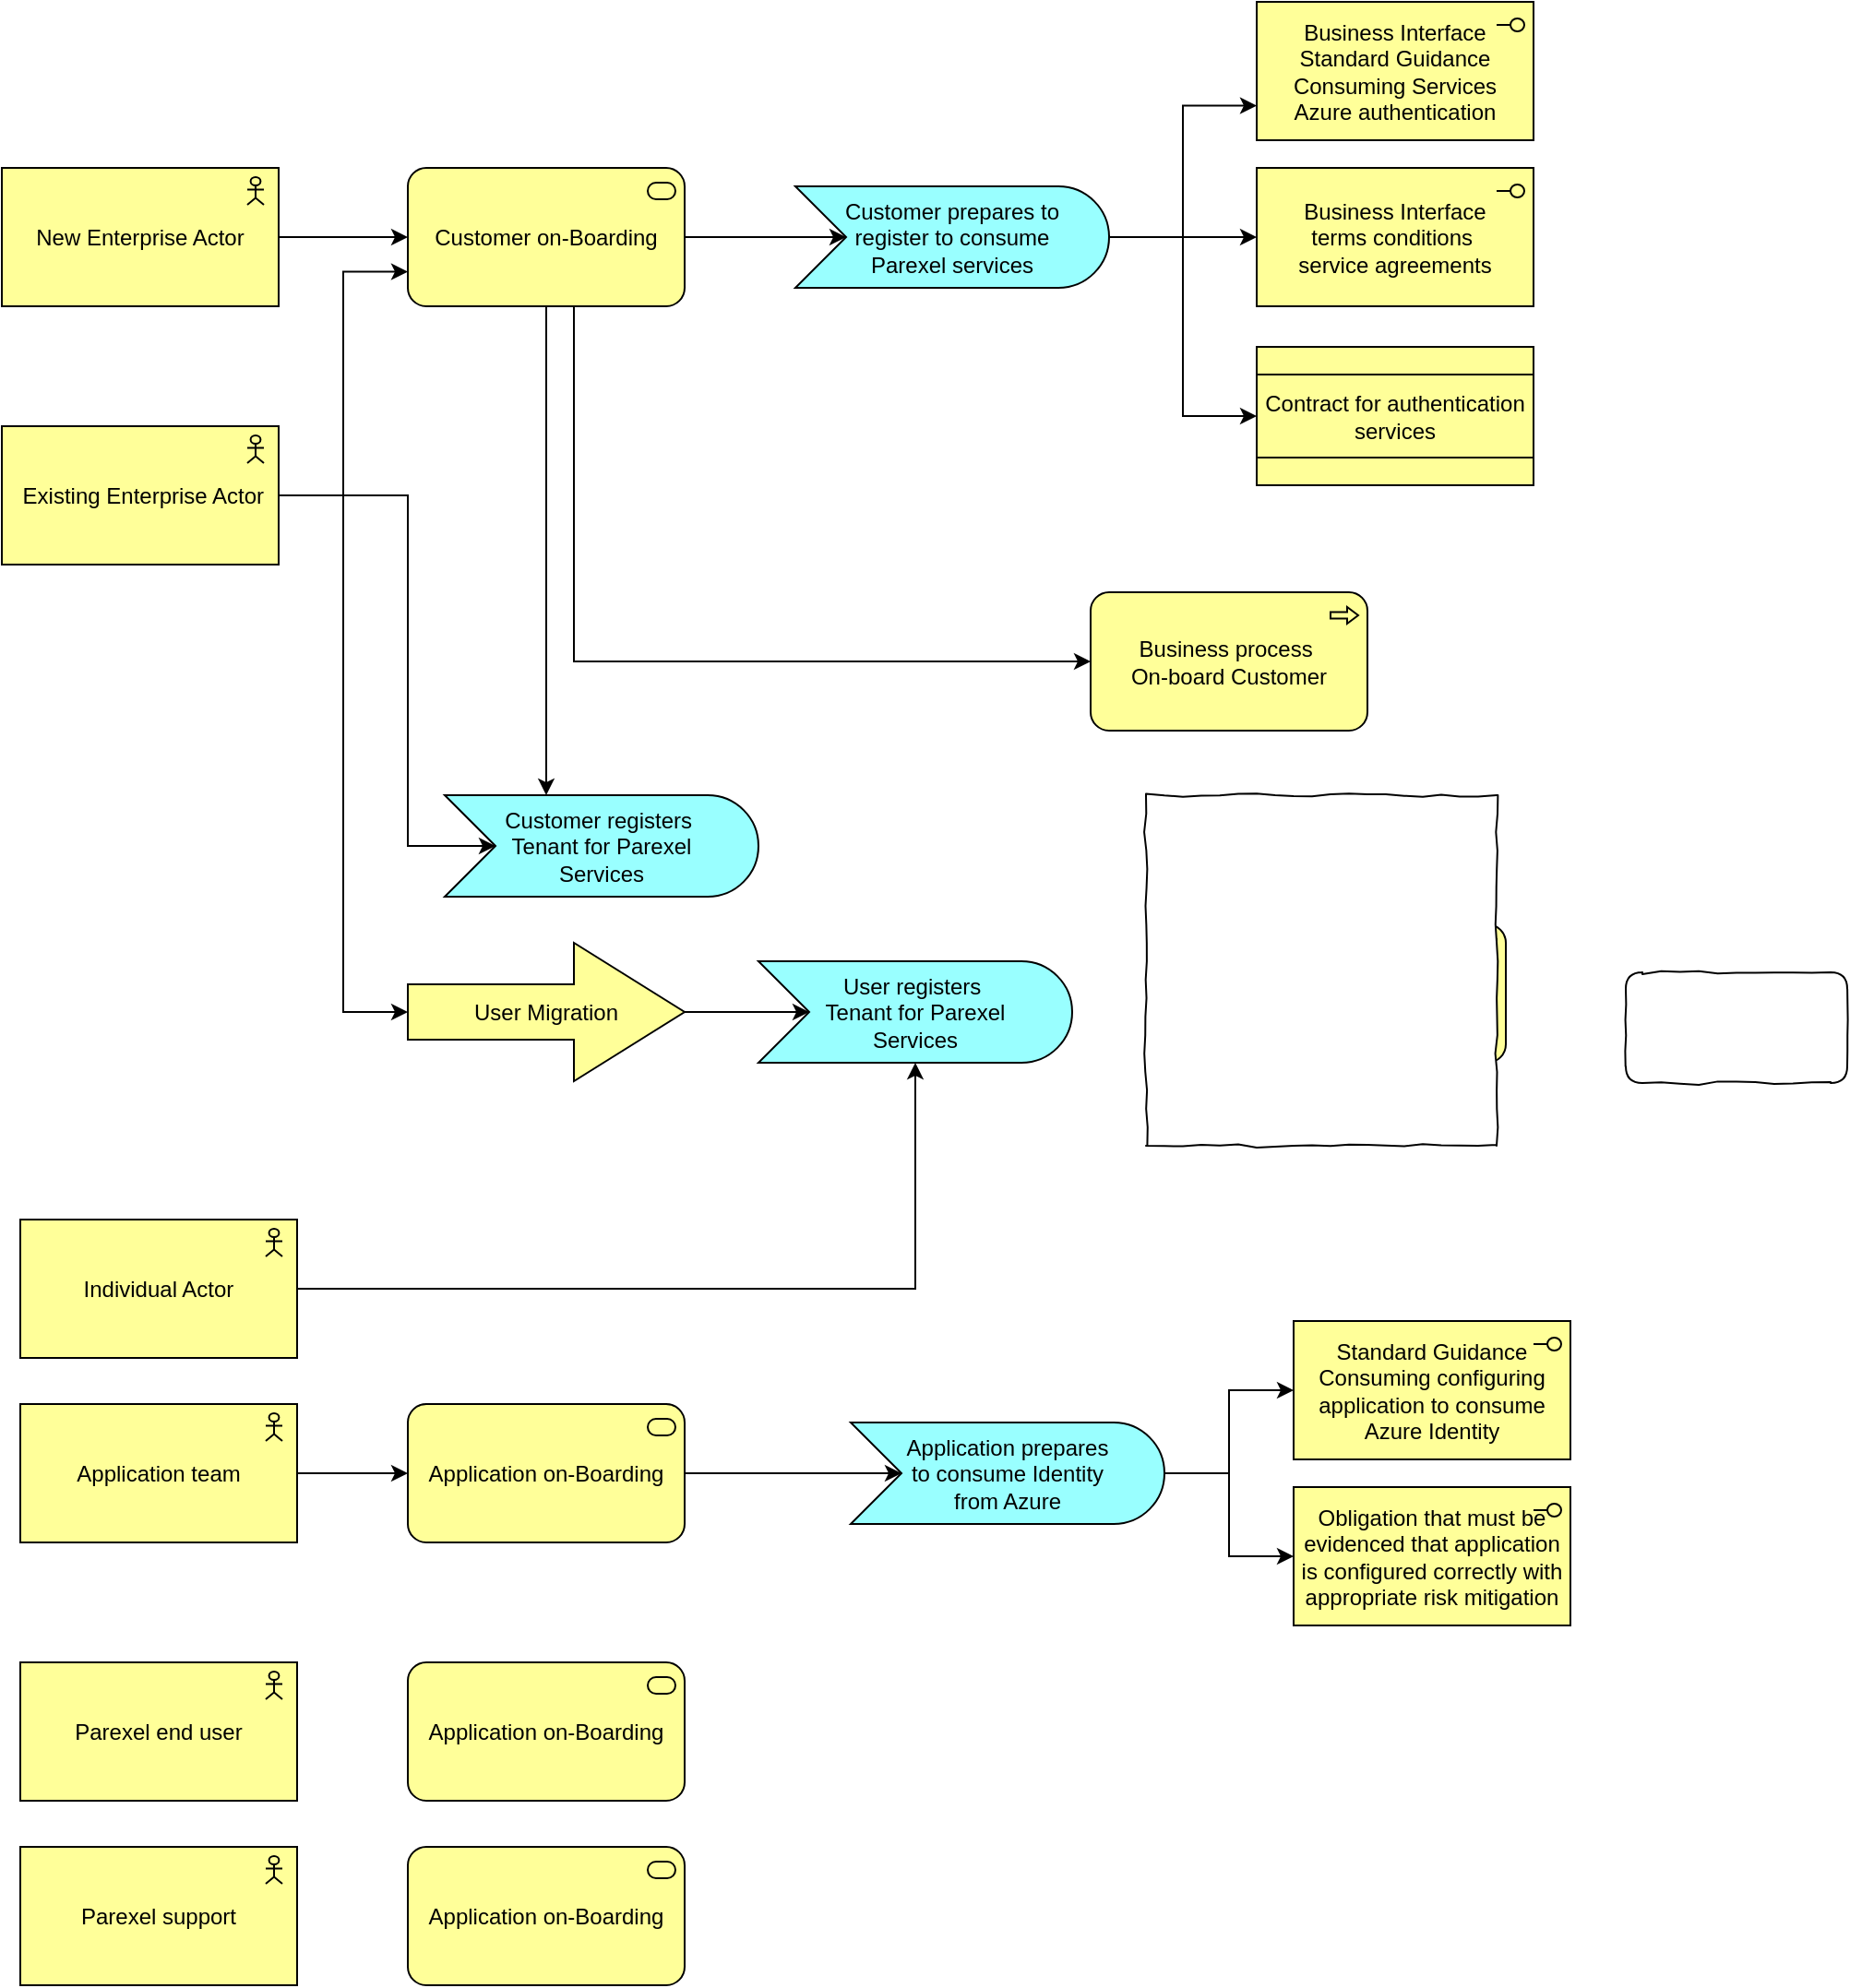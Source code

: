 <mxfile version="12.2.3" type="github" pages="2">
  <diagram name="Page-1" id="58cdce13-f638-feb5-8d6f-7d28b1aa9fa0">
    <mxGraphModel dx="675" dy="418" grid="1" gridSize="10" guides="1" tooltips="1" connect="1" arrows="1" fold="1" page="1" pageScale="1" pageWidth="1100" pageHeight="850" background="#ffffff" math="0" shadow="0">
      <root>
        <mxCell id="0"/>
        <mxCell id="1" parent="0"/>
        <mxCell id="WaT9J8ldT_27_ol-54Zy-13" style="edgeStyle=orthogonalEdgeStyle;rounded=0;orthogonalLoop=1;jettySize=auto;html=1;entryX=0;entryY=0.75;entryDx=0;entryDy=0;entryPerimeter=0;" edge="1" parent="1" source="WaT9J8ldT_27_ol-54Zy-2" target="WaT9J8ldT_27_ol-54Zy-11">
          <mxGeometry relative="1" as="geometry"/>
        </mxCell>
        <mxCell id="WaT9J8ldT_27_ol-54Zy-14" style="edgeStyle=orthogonalEdgeStyle;rounded=0;orthogonalLoop=1;jettySize=auto;html=1;entryX=0;entryY=0.5;entryDx=0;entryDy=0;entryPerimeter=0;" edge="1" parent="1" source="WaT9J8ldT_27_ol-54Zy-2" target="WaT9J8ldT_27_ol-54Zy-12">
          <mxGeometry relative="1" as="geometry"/>
        </mxCell>
        <mxCell id="WaT9J8ldT_27_ol-54Zy-16" style="edgeStyle=orthogonalEdgeStyle;rounded=0;orthogonalLoop=1;jettySize=auto;html=1;entryX=0;entryY=0.5;entryDx=0;entryDy=0;entryPerimeter=0;" edge="1" parent="1" source="WaT9J8ldT_27_ol-54Zy-2" target="WaT9J8ldT_27_ol-54Zy-15">
          <mxGeometry relative="1" as="geometry"/>
        </mxCell>
        <mxCell id="WaT9J8ldT_27_ol-54Zy-2" value="Customer prepares to&lt;br&gt;register to&amp;nbsp;consume&lt;br&gt;Parexel services" style="html=1;outlineConnect=0;whiteSpace=wrap;fillColor=#99ffff;shape=mxgraph.archimate3.event;" vertex="1" parent="1">
          <mxGeometry x="450" y="140" width="170" height="55" as="geometry"/>
        </mxCell>
        <mxCell id="WaT9J8ldT_27_ol-54Zy-9" style="edgeStyle=orthogonalEdgeStyle;rounded=0;orthogonalLoop=1;jettySize=auto;html=1;entryX=0;entryY=0.5;entryDx=0;entryDy=0;entryPerimeter=0;" edge="1" parent="1" source="WaT9J8ldT_27_ol-54Zy-7" target="WaT9J8ldT_27_ol-54Zy-20">
          <mxGeometry relative="1" as="geometry">
            <Array as="points">
              <mxPoint x="220" y="168"/>
              <mxPoint x="220" y="168"/>
            </Array>
          </mxGeometry>
        </mxCell>
        <mxCell id="WaT9J8ldT_27_ol-54Zy-7" value="New Enterprise Actor" style="html=1;outlineConnect=0;whiteSpace=wrap;fillColor=#ffff99;shape=mxgraph.archimate3.application;appType=actor;archiType=square;" vertex="1" parent="1">
          <mxGeometry x="20" y="130" width="150" height="75" as="geometry"/>
        </mxCell>
        <mxCell id="VZ0pMEU6_JE_VZrrwxU3-5" style="edgeStyle=orthogonalEdgeStyle;rounded=0;orthogonalLoop=1;jettySize=auto;html=1;" edge="1" parent="1" source="WaT9J8ldT_27_ol-54Zy-8" target="VZ0pMEU6_JE_VZrrwxU3-3">
          <mxGeometry relative="1" as="geometry"/>
        </mxCell>
        <mxCell id="WaT9J8ldT_27_ol-54Zy-8" value="Individual Actor" style="html=1;outlineConnect=0;whiteSpace=wrap;fillColor=#ffff99;shape=mxgraph.archimate3.application;appType=actor;archiType=square;" vertex="1" parent="1">
          <mxGeometry x="30" y="700" width="150" height="75" as="geometry"/>
        </mxCell>
        <mxCell id="WaT9J8ldT_27_ol-54Zy-11" value="Business Interface&lt;br&gt;Standard Guidance&lt;br&gt;Consuming Services&lt;br&gt;Azure authentication" style="html=1;outlineConnect=0;whiteSpace=wrap;fillColor=#ffff99;shape=mxgraph.archimate3.application;appType=interface;archiType=square;" vertex="1" parent="1">
          <mxGeometry x="700" y="40" width="150" height="75" as="geometry"/>
        </mxCell>
        <mxCell id="WaT9J8ldT_27_ol-54Zy-12" value="Business Interface&lt;br&gt;terms conditions&amp;nbsp;&lt;br&gt;service agreements" style="html=1;outlineConnect=0;whiteSpace=wrap;fillColor=#ffff99;shape=mxgraph.archimate3.application;appType=interface;archiType=square;" vertex="1" parent="1">
          <mxGeometry x="700" y="130" width="150" height="75" as="geometry"/>
        </mxCell>
        <mxCell id="WaT9J8ldT_27_ol-54Zy-15" value="Contract for authentication services" style="html=1;outlineConnect=0;whiteSpace=wrap;fillColor=#ffff99;shape=mxgraph.archimate3.contract;" vertex="1" parent="1">
          <mxGeometry x="700" y="227" width="150" height="75" as="geometry"/>
        </mxCell>
        <mxCell id="WaT9J8ldT_27_ol-54Zy-17" value="Customer registers&amp;nbsp;&lt;br&gt;Tenant for Parexel&lt;br&gt;Services" style="html=1;outlineConnect=0;whiteSpace=wrap;fillColor=#99ffff;shape=mxgraph.archimate3.event;" vertex="1" parent="1">
          <mxGeometry x="260" y="470" width="170" height="55" as="geometry"/>
        </mxCell>
        <mxCell id="WaT9J8ldT_27_ol-54Zy-27" style="edgeStyle=orthogonalEdgeStyle;rounded=0;orthogonalLoop=1;jettySize=auto;html=1;entryX=0;entryY=0;entryDx=27.5;entryDy=27.5;entryPerimeter=0;" edge="1" parent="1" source="WaT9J8ldT_27_ol-54Zy-20" target="WaT9J8ldT_27_ol-54Zy-2">
          <mxGeometry relative="1" as="geometry"/>
        </mxCell>
        <mxCell id="WaT9J8ldT_27_ol-54Zy-30" style="edgeStyle=orthogonalEdgeStyle;rounded=0;orthogonalLoop=1;jettySize=auto;html=1;entryX=0;entryY=0.5;entryDx=0;entryDy=0;entryPerimeter=0;" edge="1" parent="1" source="WaT9J8ldT_27_ol-54Zy-20" target="WaT9J8ldT_27_ol-54Zy-28">
          <mxGeometry relative="1" as="geometry">
            <Array as="points">
              <mxPoint x="330" y="398"/>
            </Array>
          </mxGeometry>
        </mxCell>
        <mxCell id="hE2dEJookT6RvtVeQYs--1" style="edgeStyle=orthogonalEdgeStyle;rounded=0;orthogonalLoop=1;jettySize=auto;html=1;" edge="1" parent="1" source="WaT9J8ldT_27_ol-54Zy-20" target="WaT9J8ldT_27_ol-54Zy-17">
          <mxGeometry relative="1" as="geometry">
            <mxPoint x="300" y="370" as="targetPoint"/>
            <Array as="points">
              <mxPoint x="315" y="370"/>
              <mxPoint x="315" y="370"/>
            </Array>
          </mxGeometry>
        </mxCell>
        <mxCell id="WaT9J8ldT_27_ol-54Zy-20" value="Customer on-Boarding" style="html=1;outlineConnect=0;whiteSpace=wrap;fillColor=#ffff99;shape=mxgraph.archimate3.application;appType=serv;archiType=rounded;" vertex="1" parent="1">
          <mxGeometry x="240" y="130" width="150" height="75" as="geometry"/>
        </mxCell>
        <mxCell id="WaT9J8ldT_27_ol-54Zy-21" value="Parexel end user" style="html=1;outlineConnect=0;whiteSpace=wrap;fillColor=#ffff99;shape=mxgraph.archimate3.application;appType=actor;archiType=square;" vertex="1" parent="1">
          <mxGeometry x="30" y="940" width="150" height="75" as="geometry"/>
        </mxCell>
        <mxCell id="WaT9J8ldT_27_ol-54Zy-22" value="Parexel support" style="html=1;outlineConnect=0;whiteSpace=wrap;fillColor=#ffff99;shape=mxgraph.archimate3.application;appType=actor;archiType=square;" vertex="1" parent="1">
          <mxGeometry x="30" y="1040" width="150" height="75" as="geometry"/>
        </mxCell>
        <mxCell id="VZ0pMEU6_JE_VZrrwxU3-8" style="edgeStyle=orthogonalEdgeStyle;rounded=0;orthogonalLoop=1;jettySize=auto;html=1;exitX=1;exitY=0.5;exitDx=0;exitDy=0;exitPerimeter=0;entryX=0;entryY=0.5;entryDx=0;entryDy=0;entryPerimeter=0;" edge="1" parent="1" source="WaT9J8ldT_27_ol-54Zy-23" target="WaT9J8ldT_27_ol-54Zy-24">
          <mxGeometry relative="1" as="geometry"/>
        </mxCell>
        <mxCell id="WaT9J8ldT_27_ol-54Zy-23" value="Application team" style="html=1;outlineConnect=0;whiteSpace=wrap;fillColor=#ffff99;shape=mxgraph.archimate3.application;appType=actor;archiType=square;" vertex="1" parent="1">
          <mxGeometry x="30" y="800" width="150" height="75" as="geometry"/>
        </mxCell>
        <mxCell id="VZ0pMEU6_JE_VZrrwxU3-9" style="edgeStyle=orthogonalEdgeStyle;rounded=0;orthogonalLoop=1;jettySize=auto;html=1;exitX=1;exitY=0.5;exitDx=0;exitDy=0;exitPerimeter=0;entryX=0;entryY=0;entryDx=27.5;entryDy=27.5;entryPerimeter=0;" edge="1" parent="1" source="WaT9J8ldT_27_ol-54Zy-24" target="VZ0pMEU6_JE_VZrrwxU3-7">
          <mxGeometry relative="1" as="geometry"/>
        </mxCell>
        <mxCell id="WaT9J8ldT_27_ol-54Zy-24" value="Application on-Boarding" style="html=1;outlineConnect=0;whiteSpace=wrap;fillColor=#ffff99;shape=mxgraph.archimate3.application;appType=serv;archiType=rounded;" vertex="1" parent="1">
          <mxGeometry x="240" y="800" width="150" height="75" as="geometry"/>
        </mxCell>
        <mxCell id="WaT9J8ldT_27_ol-54Zy-25" value="Application on-Boarding" style="html=1;outlineConnect=0;whiteSpace=wrap;fillColor=#ffff99;shape=mxgraph.archimate3.application;appType=serv;archiType=rounded;" vertex="1" parent="1">
          <mxGeometry x="240" y="1040" width="150" height="75" as="geometry"/>
        </mxCell>
        <mxCell id="WaT9J8ldT_27_ol-54Zy-26" value="Application on-Boarding" style="html=1;outlineConnect=0;whiteSpace=wrap;fillColor=#ffff99;shape=mxgraph.archimate3.application;appType=serv;archiType=rounded;" vertex="1" parent="1">
          <mxGeometry x="240" y="940" width="150" height="75" as="geometry"/>
        </mxCell>
        <mxCell id="WaT9J8ldT_27_ol-54Zy-28" value="Business process&amp;nbsp;&lt;br&gt;On-board Customer" style="html=1;outlineConnect=0;whiteSpace=wrap;fillColor=#ffff99;shape=mxgraph.archimate3.application;appType=proc;archiType=rounded;" vertex="1" parent="1">
          <mxGeometry x="610" y="360" width="150" height="75" as="geometry"/>
        </mxCell>
        <mxCell id="hE2dEJookT6RvtVeQYs--3" style="edgeStyle=orthogonalEdgeStyle;rounded=0;orthogonalLoop=1;jettySize=auto;html=1;entryX=0;entryY=0.75;entryDx=0;entryDy=0;entryPerimeter=0;" edge="1" parent="1" source="hE2dEJookT6RvtVeQYs--2" target="WaT9J8ldT_27_ol-54Zy-20">
          <mxGeometry relative="1" as="geometry"/>
        </mxCell>
        <mxCell id="VZ0pMEU6_JE_VZrrwxU3-2" style="edgeStyle=orthogonalEdgeStyle;rounded=0;orthogonalLoop=1;jettySize=auto;html=1;exitX=1;exitY=0.5;exitDx=0;exitDy=0;exitPerimeter=0;entryX=0;entryY=0.5;entryDx=0;entryDy=0;entryPerimeter=0;" edge="1" parent="1" source="hE2dEJookT6RvtVeQYs--2" target="VZ0pMEU6_JE_VZrrwxU3-1">
          <mxGeometry relative="1" as="geometry"/>
        </mxCell>
        <mxCell id="VZ0pMEU6_JE_VZrrwxU3-4" style="edgeStyle=orthogonalEdgeStyle;rounded=0;orthogonalLoop=1;jettySize=auto;html=1;entryX=0;entryY=0;entryDx=27.5;entryDy=27.5;entryPerimeter=0;" edge="1" parent="1" source="hE2dEJookT6RvtVeQYs--2" target="WaT9J8ldT_27_ol-54Zy-17">
          <mxGeometry relative="1" as="geometry">
            <Array as="points">
              <mxPoint x="240" y="308"/>
              <mxPoint x="240" y="498"/>
            </Array>
          </mxGeometry>
        </mxCell>
        <mxCell id="hE2dEJookT6RvtVeQYs--2" value="&amp;nbsp;Existing Enterprise Actor" style="html=1;outlineConnect=0;whiteSpace=wrap;fillColor=#ffff99;shape=mxgraph.archimate3.application;appType=actor;archiType=square;" vertex="1" parent="1">
          <mxGeometry x="20" y="270" width="150" height="75" as="geometry"/>
        </mxCell>
        <mxCell id="VZ0pMEU6_JE_VZrrwxU3-6" style="edgeStyle=orthogonalEdgeStyle;rounded=0;orthogonalLoop=1;jettySize=auto;html=1;entryX=0;entryY=0;entryDx=27.5;entryDy=27.5;entryPerimeter=0;" edge="1" parent="1" source="VZ0pMEU6_JE_VZrrwxU3-1" target="VZ0pMEU6_JE_VZrrwxU3-3">
          <mxGeometry relative="1" as="geometry"/>
        </mxCell>
        <mxCell id="VZ0pMEU6_JE_VZrrwxU3-1" value="User Migration" style="html=1;outlineConnect=0;whiteSpace=wrap;fillColor=#ffff99;shape=mxgraph.archimate3.process;" vertex="1" parent="1">
          <mxGeometry x="240" y="550" width="150" height="75" as="geometry"/>
        </mxCell>
        <mxCell id="VZ0pMEU6_JE_VZrrwxU3-3" value="User registers&amp;nbsp;&lt;br&gt;Tenant for Parexel&lt;br&gt;Services" style="html=1;outlineConnect=0;whiteSpace=wrap;fillColor=#99ffff;shape=mxgraph.archimate3.event;" vertex="1" parent="1">
          <mxGeometry x="430" y="560" width="170" height="55" as="geometry"/>
        </mxCell>
        <mxCell id="VZ0pMEU6_JE_VZrrwxU3-12" style="edgeStyle=orthogonalEdgeStyle;rounded=0;orthogonalLoop=1;jettySize=auto;html=1;exitX=1;exitY=0.5;exitDx=0;exitDy=0;exitPerimeter=0;entryX=0;entryY=0.5;entryDx=0;entryDy=0;entryPerimeter=0;" edge="1" parent="1" source="VZ0pMEU6_JE_VZrrwxU3-7" target="VZ0pMEU6_JE_VZrrwxU3-10">
          <mxGeometry relative="1" as="geometry"/>
        </mxCell>
        <mxCell id="VZ0pMEU6_JE_VZrrwxU3-13" style="edgeStyle=orthogonalEdgeStyle;rounded=0;orthogonalLoop=1;jettySize=auto;html=1;entryX=0;entryY=0.5;entryDx=0;entryDy=0;entryPerimeter=0;" edge="1" parent="1" source="VZ0pMEU6_JE_VZrrwxU3-7" target="VZ0pMEU6_JE_VZrrwxU3-11">
          <mxGeometry relative="1" as="geometry"/>
        </mxCell>
        <mxCell id="VZ0pMEU6_JE_VZrrwxU3-7" value="Application prepares&lt;br&gt;to consume Identity&lt;br&gt;from Azure" style="html=1;outlineConnect=0;whiteSpace=wrap;fillColor=#99ffff;shape=mxgraph.archimate3.event;" vertex="1" parent="1">
          <mxGeometry x="480" y="810" width="170" height="55" as="geometry"/>
        </mxCell>
        <mxCell id="VZ0pMEU6_JE_VZrrwxU3-10" value="Standard Guidance&lt;br&gt;Consuming configuring application to consume Azure Identity" style="html=1;outlineConnect=0;whiteSpace=wrap;fillColor=#ffff99;shape=mxgraph.archimate3.application;appType=interface;archiType=square;" vertex="1" parent="1">
          <mxGeometry x="720" y="755" width="150" height="75" as="geometry"/>
        </mxCell>
        <mxCell id="VZ0pMEU6_JE_VZrrwxU3-11" value="Obligation that must be evidenced that application is configured correctly with appropriate risk mitigation" style="html=1;outlineConnect=0;whiteSpace=wrap;fillColor=#ffff99;shape=mxgraph.archimate3.application;appType=interface;archiType=square;" vertex="1" parent="1">
          <mxGeometry x="720" y="845" width="150" height="75" as="geometry"/>
        </mxCell>
        <mxCell id="VZ0pMEU6_JE_VZrrwxU3-16" value="Know your customer" style="html=1;outlineConnect=0;whiteSpace=wrap;fillColor=#ffff99;shape=mxgraph.archimate3.application;appType=func;archiType=rounded;" vertex="1" parent="1">
          <mxGeometry x="685" y="540" width="150" height="75" as="geometry"/>
        </mxCell>
        <mxCell id="VZ0pMEU6_JE_VZrrwxU3-18" value="" style="whiteSpace=wrap;html=1;aspect=fixed;comic=1;" vertex="1" parent="1">
          <mxGeometry x="640" y="470" width="190" height="190" as="geometry"/>
        </mxCell>
        <mxCell id="VZ0pMEU6_JE_VZrrwxU3-19" value="" style="rounded=1;whiteSpace=wrap;html=1;comic=1;" vertex="1" parent="1">
          <mxGeometry x="900" y="566" width="120" height="60" as="geometry"/>
        </mxCell>
      </root>
    </mxGraphModel>
  </diagram>
  <diagram id="n3km2oWGpMRYiT3DSOKO" name="Page-2">
    <mxGraphModel dx="1422" dy="732" grid="1" gridSize="10" guides="1" tooltips="1" connect="1" arrows="1" fold="1" page="1" pageScale="1" pageWidth="850" pageHeight="1100" math="0" shadow="0">
      <root>
        <mxCell id="VbwPId7YwTwKUUCDy0Y9-0"/>
        <mxCell id="VbwPId7YwTwKUUCDy0Y9-1" parent="VbwPId7YwTwKUUCDy0Y9-0"/>
        <mxCell id="VbwPId7YwTwKUUCDy0Y9-2" value="Business Actor" style="html=1;outlineConnect=0;whiteSpace=wrap;fillColor=#ffff99;shape=mxgraph.archimate3.application;appType=actor;archiType=square;" vertex="1" parent="VbwPId7YwTwKUUCDy0Y9-1">
          <mxGeometry x="50" y="50" width="150" height="75" as="geometry"/>
        </mxCell>
        <mxCell id="VbwPId7YwTwKUUCDy0Y9-3" value="Actor" style="html=1;outlineConnect=0;whiteSpace=wrap;fillColor=#ffff99;verticalLabelPosition=bottom;verticalAlign=top;align=center;shape=mxgraph.archimate3.actor;" vertex="1" parent="VbwPId7YwTwKUUCDy0Y9-1">
          <mxGeometry x="50" y="150" width="50" height="95" as="geometry"/>
        </mxCell>
        <mxCell id="VbwPId7YwTwKUUCDy0Y9-4" value="Business Role" style="html=1;outlineConnect=0;whiteSpace=wrap;fillColor=#ffff99;shape=mxgraph.archimate3.application;appType=role;archiType=square;" vertex="1" parent="VbwPId7YwTwKUUCDy0Y9-1">
          <mxGeometry x="50" y="290" width="150" height="75" as="geometry"/>
        </mxCell>
        <mxCell id="VbwPId7YwTwKUUCDy0Y9-5" value="Role&amp;nbsp; &amp;nbsp; &amp;nbsp;&amp;nbsp;" style="html=1;outlineConnect=0;whiteSpace=wrap;fillColor=#ffff99;shape=mxgraph.archimate3.role;" vertex="1" parent="VbwPId7YwTwKUUCDy0Y9-1">
          <mxGeometry x="50" y="390" width="85" height="50" as="geometry"/>
        </mxCell>
        <mxCell id="VbwPId7YwTwKUUCDy0Y9-6" value="Business Collaboration" style="html=1;outlineConnect=0;whiteSpace=wrap;fillColor=#ffff99;shape=mxgraph.archimate3.application;appType=collab;archiType=square;" vertex="1" parent="VbwPId7YwTwKUUCDy0Y9-1">
          <mxGeometry x="50" y="460" width="150" height="75" as="geometry"/>
        </mxCell>
        <mxCell id="VbwPId7YwTwKUUCDy0Y9-7" value="Collaboration" style="html=1;outlineConnect=0;whiteSpace=wrap;fillColor=#ffff99;shape=mxgraph.archimate3.collaboration;" vertex="1" parent="VbwPId7YwTwKUUCDy0Y9-1">
          <mxGeometry x="50" y="560" width="60" height="35" as="geometry"/>
        </mxCell>
        <mxCell id="VbwPId7YwTwKUUCDy0Y9-8" value="Business Interface" style="html=1;outlineConnect=0;whiteSpace=wrap;fillColor=#ffff99;shape=mxgraph.archimate3.application;appType=interface;archiType=square;" vertex="1" parent="VbwPId7YwTwKUUCDy0Y9-1">
          <mxGeometry x="50" y="620" width="150" height="75" as="geometry"/>
        </mxCell>
        <mxCell id="VbwPId7YwTwKUUCDy0Y9-9" value="Interface" style="html=1;outlineConnect=0;whiteSpace=wrap;fillColor=#ffff99;shape=mxgraph.archimate3.interface;" vertex="1" parent="VbwPId7YwTwKUUCDy0Y9-1">
          <mxGeometry x="65" y="720" width="70" height="35" as="geometry"/>
        </mxCell>
        <mxCell id="VbwPId7YwTwKUUCDy0Y9-10" value="Business Process" style="html=1;outlineConnect=0;whiteSpace=wrap;fillColor=#ffff99;shape=mxgraph.archimate3.application;appType=proc;archiType=rounded;" vertex="1" parent="VbwPId7YwTwKUUCDy0Y9-1">
          <mxGeometry x="50" y="780" width="150" height="75" as="geometry"/>
        </mxCell>
        <mxCell id="VbwPId7YwTwKUUCDy0Y9-11" value="process" style="html=1;outlineConnect=0;whiteSpace=wrap;fillColor=#ffff99;shape=mxgraph.archimate3.process;" vertex="1" parent="VbwPId7YwTwKUUCDy0Y9-1">
          <mxGeometry x="50" y="880" width="150" height="75" as="geometry"/>
        </mxCell>
        <mxCell id="VbwPId7YwTwKUUCDy0Y9-12" value="Business Function" style="html=1;outlineConnect=0;whiteSpace=wrap;fillColor=#ffff99;shape=mxgraph.archimate3.application;appType=func;archiType=rounded;" vertex="1" parent="VbwPId7YwTwKUUCDy0Y9-1">
          <mxGeometry x="50" y="980" width="150" height="75" as="geometry"/>
        </mxCell>
        <mxCell id="VbwPId7YwTwKUUCDy0Y9-13" value="Function" style="html=1;outlineConnect=0;whiteSpace=wrap;fillColor=#ffff99;shape=mxgraph.archimate3.function;" vertex="1" parent="VbwPId7YwTwKUUCDy0Y9-1">
          <mxGeometry x="280" y="50" width="75" height="75" as="geometry"/>
        </mxCell>
        <mxCell id="VbwPId7YwTwKUUCDy0Y9-14" value="Business Interaction" style="html=1;outlineConnect=0;whiteSpace=wrap;fillColor=#ffff99;shape=mxgraph.archimate3.application;appType=interaction;archiType=rounded;" vertex="1" parent="VbwPId7YwTwKUUCDy0Y9-1">
          <mxGeometry x="242.5" y="170" width="150" height="75" as="geometry"/>
        </mxCell>
        <mxCell id="VbwPId7YwTwKUUCDy0Y9-15" value="Interaction" style="html=1;outlineConnect=0;whiteSpace=wrap;fillColor=#ffff99;shape=mxgraph.archimate3.interaction;" vertex="1" parent="VbwPId7YwTwKUUCDy0Y9-1">
          <mxGeometry x="280" y="280" width="75" height="75" as="geometry"/>
        </mxCell>
        <mxCell id="VbwPId7YwTwKUUCDy0Y9-16" value="Business Service" style="html=1;outlineConnect=0;whiteSpace=wrap;fillColor=#ffff99;shape=mxgraph.archimate3.application;appType=serv;archiType=rounded;" vertex="1" parent="VbwPId7YwTwKUUCDy0Y9-1">
          <mxGeometry x="250" y="377.5" width="150" height="75" as="geometry"/>
        </mxCell>
        <mxCell id="VbwPId7YwTwKUUCDy0Y9-17" value="Service" style="html=1;outlineConnect=0;whiteSpace=wrap;fillColor=#ffff99;shape=mxgraph.archimate3.service;" vertex="1" parent="VbwPId7YwTwKUUCDy0Y9-1">
          <mxGeometry x="295" y="480" width="60" height="35" as="geometry"/>
        </mxCell>
        <mxCell id="VbwPId7YwTwKUUCDy0Y9-18" value="Application Event" style="html=1;outlineConnect=0;whiteSpace=wrap;fillColor=#ffff99;shape=mxgraph.archimate3.application;appType=event;archiType=rounded;" vertex="1" parent="VbwPId7YwTwKUUCDy0Y9-1">
          <mxGeometry x="260" y="550" width="150" height="75" as="geometry"/>
        </mxCell>
        <mxCell id="VbwPId7YwTwKUUCDy0Y9-19" value="Event" style="html=1;outlineConnect=0;whiteSpace=wrap;fillColor=#ffff99;shape=mxgraph.archimate3.event;" vertex="1" parent="VbwPId7YwTwKUUCDy0Y9-1">
          <mxGeometry x="280" y="640" width="60" height="35" as="geometry"/>
        </mxCell>
        <mxCell id="VbwPId7YwTwKUUCDy0Y9-20" value="Business Object" style="html=1;outlineConnect=0;whiteSpace=wrap;fillColor=#ffff99;shape=mxgraph.archimate3.businessObject;overflow=fill;" vertex="1" parent="VbwPId7YwTwKUUCDy0Y9-1">
          <mxGeometry x="275" y="700" width="150" height="75" as="geometry"/>
        </mxCell>
        <mxCell id="VbwPId7YwTwKUUCDy0Y9-21" value="Contract" style="html=1;outlineConnect=0;whiteSpace=wrap;fillColor=#ffff99;shape=mxgraph.archimate3.contract;" vertex="1" parent="VbwPId7YwTwKUUCDy0Y9-1">
          <mxGeometry x="280" y="790" width="150" height="75" as="geometry"/>
        </mxCell>
        <mxCell id="VbwPId7YwTwKUUCDy0Y9-22" value="Product" style="html=1;outlineConnect=0;whiteSpace=wrap;fillColor=#ffff99;shape=mxgraph.archimate3.product;" vertex="1" parent="VbwPId7YwTwKUUCDy0Y9-1">
          <mxGeometry x="275" y="880" width="150" height="75" as="geometry"/>
        </mxCell>
        <mxCell id="VbwPId7YwTwKUUCDy0Y9-23" value="Representation" style="html=1;outlineConnect=0;whiteSpace=wrap;fillColor=#ffff99;shape=mxgraph.archimate3.representation;" vertex="1" parent="VbwPId7YwTwKUUCDy0Y9-1">
          <mxGeometry x="275" y="972.5" width="150" height="90" as="geometry"/>
        </mxCell>
      </root>
    </mxGraphModel>
  </diagram>
</mxfile>
